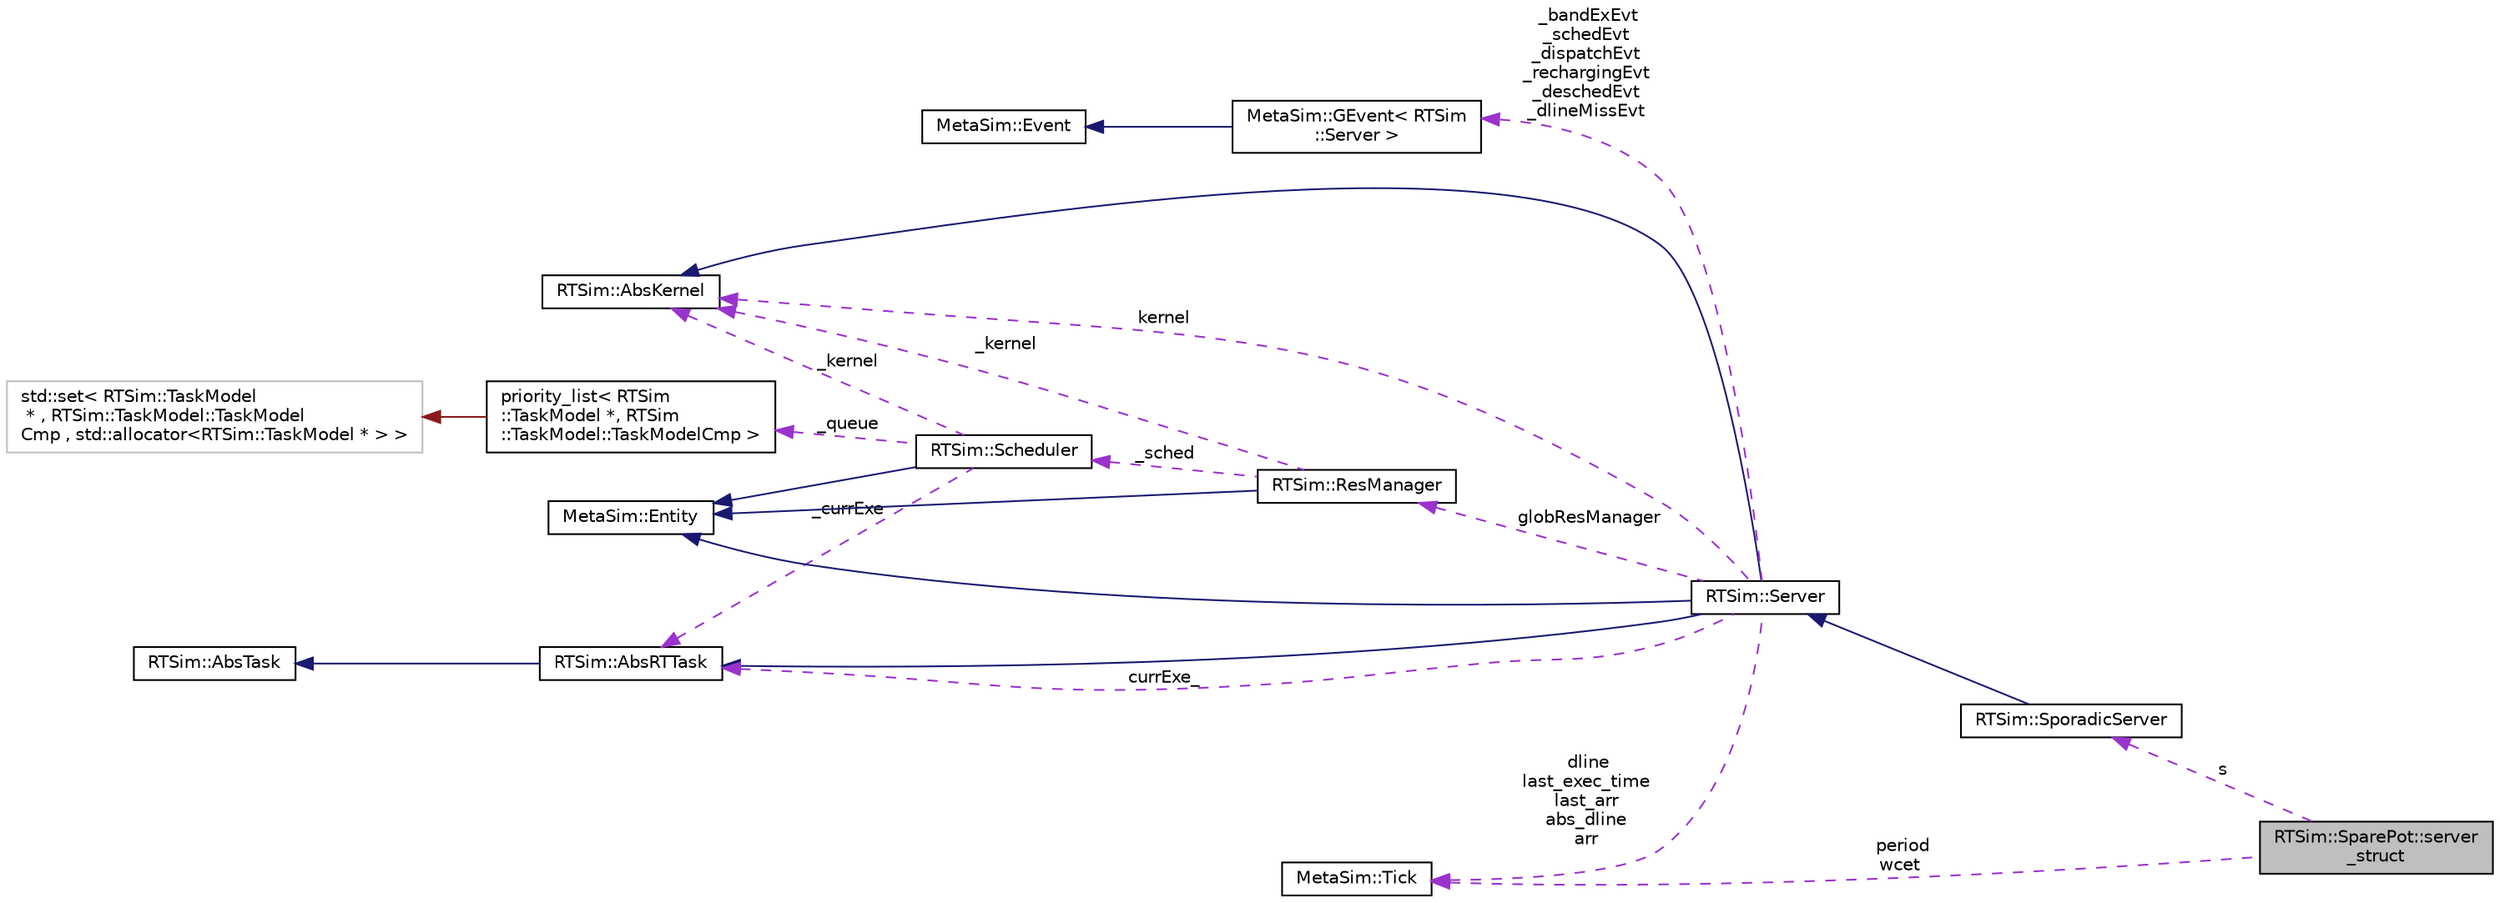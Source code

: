 digraph "RTSim::SparePot::server_struct"
{
  edge [fontname="Helvetica",fontsize="10",labelfontname="Helvetica",labelfontsize="10"];
  node [fontname="Helvetica",fontsize="10",shape=record];
  rankdir="LR";
  Node1 [label="RTSim::SparePot::server\l_struct",height=0.2,width=0.4,color="black", fillcolor="grey75", style="filled", fontcolor="black"];
  Node2 -> Node1 [dir="back",color="darkorchid3",fontsize="10",style="dashed",label=" s" ,fontname="Helvetica"];
  Node2 [label="RTSim::SporadicServer",height=0.2,width=0.4,color="black", fillcolor="white", style="filled",URL="$classRTSim_1_1SporadicServer.html"];
  Node3 -> Node2 [dir="back",color="midnightblue",fontsize="10",style="solid",fontname="Helvetica"];
  Node3 [label="RTSim::Server",height=0.2,width=0.4,color="black", fillcolor="white", style="filled",URL="$classRTSim_1_1Server.html"];
  Node4 -> Node3 [dir="back",color="midnightblue",fontsize="10",style="solid",fontname="Helvetica"];
  Node4 [label="RTSim::AbsRTTask",height=0.2,width=0.4,color="black", fillcolor="white", style="filled",URL="$classRTSim_1_1AbsRTTask.html"];
  Node5 -> Node4 [dir="back",color="midnightblue",fontsize="10",style="solid",fontname="Helvetica"];
  Node5 [label="RTSim::AbsTask",height=0.2,width=0.4,color="black", fillcolor="white", style="filled",URL="$classRTSim_1_1AbsTask.html"];
  Node6 -> Node3 [dir="back",color="midnightblue",fontsize="10",style="solid",fontname="Helvetica"];
  Node6 [label="RTSim::AbsKernel",height=0.2,width=0.4,color="black", fillcolor="white", style="filled",URL="$classRTSim_1_1AbsKernel.html"];
  Node7 -> Node3 [dir="back",color="midnightblue",fontsize="10",style="solid",fontname="Helvetica"];
  Node7 [label="MetaSim::Entity",height=0.2,width=0.4,color="black", fillcolor="white", style="filled",URL="$classMetaSim_1_1Entity.html"];
  Node8 -> Node3 [dir="back",color="darkorchid3",fontsize="10",style="dashed",label=" globResManager" ,fontname="Helvetica"];
  Node8 [label="RTSim::ResManager",height=0.2,width=0.4,color="black", fillcolor="white", style="filled",URL="$classRTSim_1_1ResManager.html"];
  Node7 -> Node8 [dir="back",color="midnightblue",fontsize="10",style="solid",fontname="Helvetica"];
  Node6 -> Node8 [dir="back",color="darkorchid3",fontsize="10",style="dashed",label=" _kernel" ,fontname="Helvetica"];
  Node9 -> Node8 [dir="back",color="darkorchid3",fontsize="10",style="dashed",label=" _sched" ,fontname="Helvetica"];
  Node9 [label="RTSim::Scheduler",height=0.2,width=0.4,color="black", fillcolor="white", style="filled",URL="$classRTSim_1_1Scheduler.html"];
  Node7 -> Node9 [dir="back",color="midnightblue",fontsize="10",style="solid",fontname="Helvetica"];
  Node4 -> Node9 [dir="back",color="darkorchid3",fontsize="10",style="dashed",label=" _currExe" ,fontname="Helvetica"];
  Node6 -> Node9 [dir="back",color="darkorchid3",fontsize="10",style="dashed",label=" _kernel" ,fontname="Helvetica"];
  Node10 -> Node9 [dir="back",color="darkorchid3",fontsize="10",style="dashed",label=" _queue" ,fontname="Helvetica"];
  Node10 [label="priority_list\< RTSim\l::TaskModel *, RTSim\l::TaskModel::TaskModelCmp \>",height=0.2,width=0.4,color="black", fillcolor="white", style="filled",URL="$classpriority__list.html"];
  Node11 -> Node10 [dir="back",color="firebrick4",fontsize="10",style="solid",fontname="Helvetica"];
  Node11 [label="std::set\< RTSim::TaskModel\l * , RTSim::TaskModel::TaskModel\lCmp , std::allocator\<RTSim::TaskModel * \>  \>",height=0.2,width=0.4,color="grey75", fillcolor="white", style="filled"];
  Node4 -> Node3 [dir="back",color="darkorchid3",fontsize="10",style="dashed",label=" currExe_" ,fontname="Helvetica"];
  Node6 -> Node3 [dir="back",color="darkorchid3",fontsize="10",style="dashed",label=" kernel" ,fontname="Helvetica"];
  Node12 -> Node3 [dir="back",color="darkorchid3",fontsize="10",style="dashed",label=" dline\nlast_exec_time\nlast_arr\nabs_dline\narr" ,fontname="Helvetica"];
  Node12 [label="MetaSim::Tick",height=0.2,width=0.4,color="black", fillcolor="white", style="filled",URL="$classMetaSim_1_1Tick.html"];
  Node13 -> Node3 [dir="back",color="darkorchid3",fontsize="10",style="dashed",label=" _bandExEvt\n_schedEvt\n_dispatchEvt\n_rechargingEvt\n_deschedEvt\n_dlineMissEvt" ,fontname="Helvetica"];
  Node13 [label="MetaSim::GEvent\< RTSim\l::Server \>",height=0.2,width=0.4,color="black", fillcolor="white", style="filled",URL="$classMetaSim_1_1GEvent.html"];
  Node14 -> Node13 [dir="back",color="midnightblue",fontsize="10",style="solid",fontname="Helvetica"];
  Node14 [label="MetaSim::Event",height=0.2,width=0.4,color="black", fillcolor="white", style="filled",URL="$classMetaSim_1_1Event.html"];
  Node12 -> Node1 [dir="back",color="darkorchid3",fontsize="10",style="dashed",label=" period\nwcet" ,fontname="Helvetica"];
}
